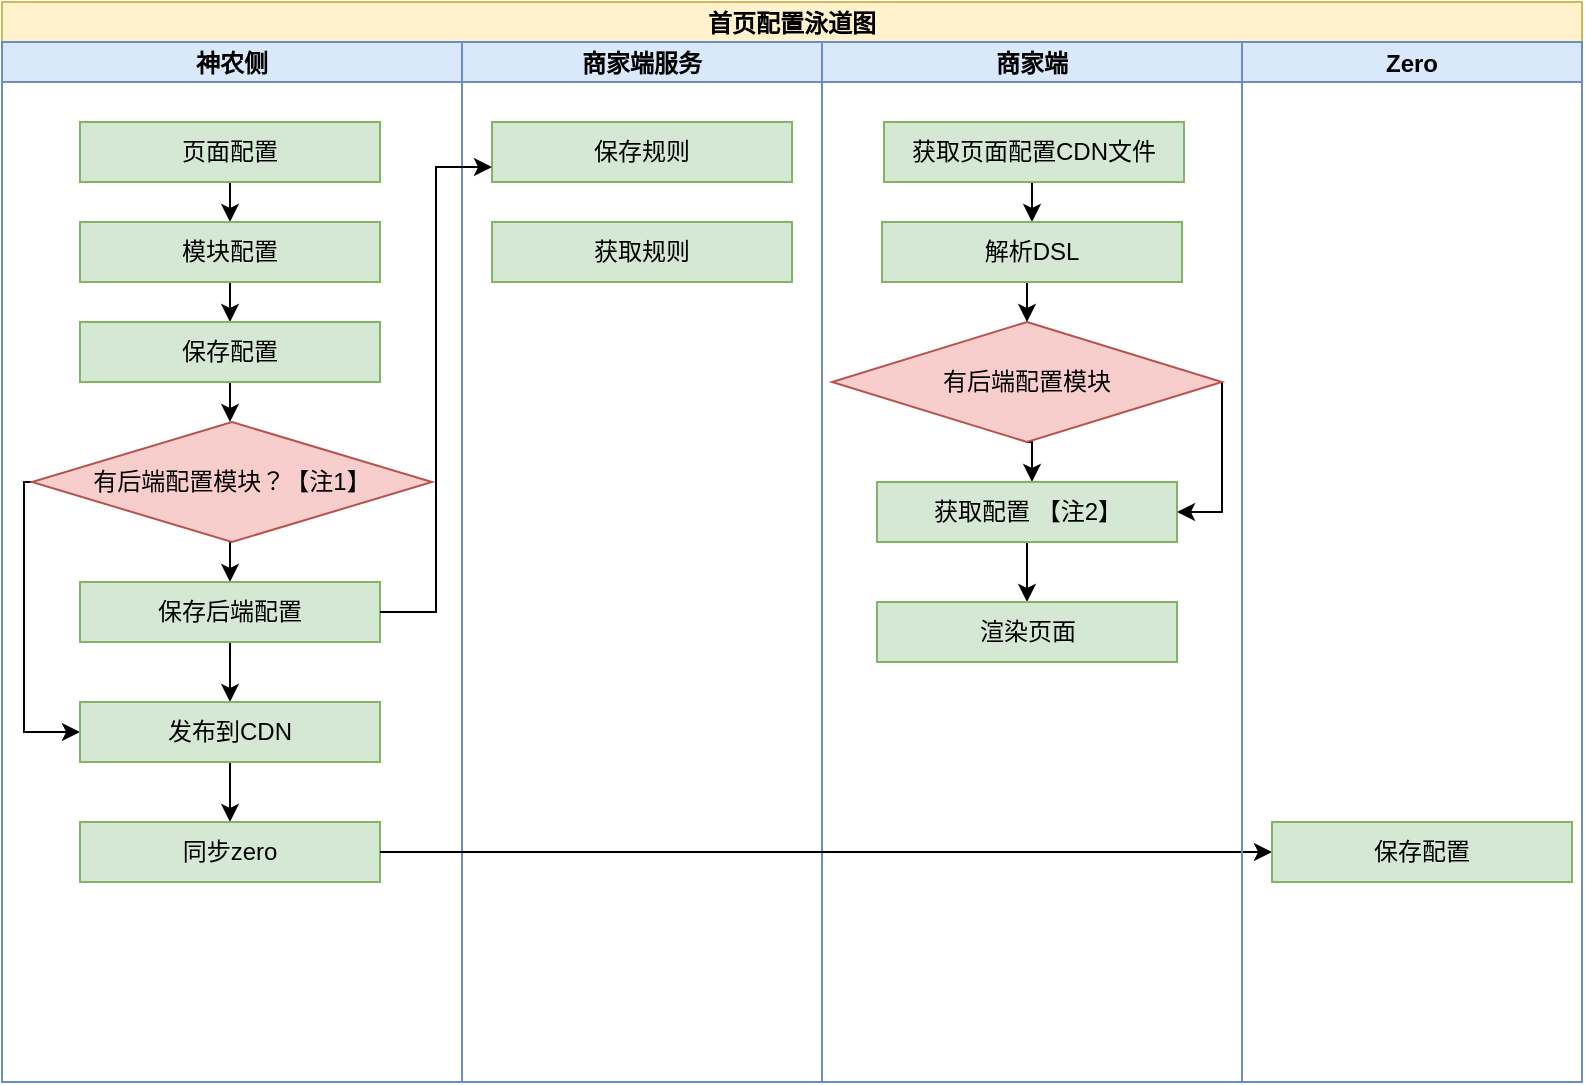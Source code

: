 <mxfile version="16.2.6" type="github">
  <diagram id="vu_ENW9BHtDXbUHurVaX" name="Page-1">
    <mxGraphModel dx="706" dy="603" grid="1" gridSize="10" guides="1" tooltips="1" connect="1" arrows="1" fold="1" page="1" pageScale="1" pageWidth="827" pageHeight="1169" math="0" shadow="0">
      <root>
        <mxCell id="0" />
        <mxCell id="1" parent="0" />
        <mxCell id="evaJ3xZv_cRw8n1gjBS3-2" value="首页配置泳道图" style="swimlane;childLayout=stackLayout;resizeParent=1;resizeParentMax=0;startSize=20;fillColor=#fff2cc;strokeColor=#d6b656;" vertex="1" parent="1">
          <mxGeometry x="29" y="60" width="790" height="540" as="geometry" />
        </mxCell>
        <mxCell id="evaJ3xZv_cRw8n1gjBS3-3" value="神农侧" style="swimlane;startSize=20;fillColor=#dae8fc;strokeColor=#6c8ebf;" vertex="1" parent="evaJ3xZv_cRw8n1gjBS3-2">
          <mxGeometry y="20" width="230" height="520" as="geometry" />
        </mxCell>
        <mxCell id="evaJ3xZv_cRw8n1gjBS3-36" style="edgeStyle=orthogonalEdgeStyle;rounded=0;orthogonalLoop=1;jettySize=auto;html=1;exitX=0.5;exitY=1;exitDx=0;exitDy=0;entryX=0.5;entryY=0;entryDx=0;entryDy=0;" edge="1" parent="evaJ3xZv_cRw8n1gjBS3-3" source="evaJ3xZv_cRw8n1gjBS3-8" target="evaJ3xZv_cRw8n1gjBS3-9">
          <mxGeometry relative="1" as="geometry" />
        </mxCell>
        <mxCell id="evaJ3xZv_cRw8n1gjBS3-8" value="页面配置" style="rounded=0;whiteSpace=wrap;html=1;fillColor=#d5e8d4;strokeColor=#82b366;" vertex="1" parent="evaJ3xZv_cRw8n1gjBS3-3">
          <mxGeometry x="39" y="40" width="150" height="30" as="geometry" />
        </mxCell>
        <mxCell id="evaJ3xZv_cRw8n1gjBS3-37" style="edgeStyle=orthogonalEdgeStyle;rounded=0;orthogonalLoop=1;jettySize=auto;html=1;exitX=0.5;exitY=1;exitDx=0;exitDy=0;entryX=0.5;entryY=0;entryDx=0;entryDy=0;" edge="1" parent="evaJ3xZv_cRw8n1gjBS3-3" source="evaJ3xZv_cRw8n1gjBS3-9" target="evaJ3xZv_cRw8n1gjBS3-11">
          <mxGeometry relative="1" as="geometry" />
        </mxCell>
        <mxCell id="evaJ3xZv_cRw8n1gjBS3-9" value="模块配置" style="rounded=0;whiteSpace=wrap;html=1;fillColor=#d5e8d4;strokeColor=#82b366;" vertex="1" parent="evaJ3xZv_cRw8n1gjBS3-3">
          <mxGeometry x="39" y="90" width="150" height="30" as="geometry" />
        </mxCell>
        <mxCell id="evaJ3xZv_cRw8n1gjBS3-43" style="edgeStyle=orthogonalEdgeStyle;rounded=0;orthogonalLoop=1;jettySize=auto;html=1;exitX=0;exitY=0.5;exitDx=0;exitDy=0;entryX=0;entryY=0.5;entryDx=0;entryDy=0;" edge="1" parent="evaJ3xZv_cRw8n1gjBS3-3" source="evaJ3xZv_cRw8n1gjBS3-10" target="evaJ3xZv_cRw8n1gjBS3-26">
          <mxGeometry relative="1" as="geometry">
            <Array as="points">
              <mxPoint x="11" y="220" />
              <mxPoint x="11" y="345" />
            </Array>
          </mxGeometry>
        </mxCell>
        <mxCell id="evaJ3xZv_cRw8n1gjBS3-44" style="edgeStyle=orthogonalEdgeStyle;rounded=0;orthogonalLoop=1;jettySize=auto;html=1;exitX=0.5;exitY=1;exitDx=0;exitDy=0;entryX=0.5;entryY=0;entryDx=0;entryDy=0;" edge="1" parent="evaJ3xZv_cRw8n1gjBS3-3" source="evaJ3xZv_cRw8n1gjBS3-10" target="evaJ3xZv_cRw8n1gjBS3-25">
          <mxGeometry relative="1" as="geometry" />
        </mxCell>
        <mxCell id="evaJ3xZv_cRw8n1gjBS3-10" value="有后端配置模块？【注1】" style="rhombus;whiteSpace=wrap;html=1;fillColor=#f8cecc;strokeColor=#b85450;" vertex="1" parent="evaJ3xZv_cRw8n1gjBS3-3">
          <mxGeometry x="15" y="190" width="200" height="60" as="geometry" />
        </mxCell>
        <mxCell id="evaJ3xZv_cRw8n1gjBS3-38" style="edgeStyle=orthogonalEdgeStyle;rounded=0;orthogonalLoop=1;jettySize=auto;html=1;exitX=0.5;exitY=1;exitDx=0;exitDy=0;entryX=0.5;entryY=0;entryDx=0;entryDy=0;" edge="1" parent="evaJ3xZv_cRw8n1gjBS3-3" source="evaJ3xZv_cRw8n1gjBS3-11">
          <mxGeometry relative="1" as="geometry">
            <mxPoint x="114" y="190" as="targetPoint" />
          </mxGeometry>
        </mxCell>
        <mxCell id="evaJ3xZv_cRw8n1gjBS3-11" value="保存配置" style="rounded=0;whiteSpace=wrap;html=1;fillColor=#d5e8d4;strokeColor=#82b366;" vertex="1" parent="evaJ3xZv_cRw8n1gjBS3-3">
          <mxGeometry x="39" y="140" width="150" height="30" as="geometry" />
        </mxCell>
        <mxCell id="evaJ3xZv_cRw8n1gjBS3-40" style="edgeStyle=orthogonalEdgeStyle;rounded=0;orthogonalLoop=1;jettySize=auto;html=1;exitX=0.5;exitY=1;exitDx=0;exitDy=0;entryX=0.5;entryY=0;entryDx=0;entryDy=0;" edge="1" parent="evaJ3xZv_cRw8n1gjBS3-3" source="evaJ3xZv_cRw8n1gjBS3-25" target="evaJ3xZv_cRw8n1gjBS3-26">
          <mxGeometry relative="1" as="geometry" />
        </mxCell>
        <mxCell id="evaJ3xZv_cRw8n1gjBS3-25" value="保存后端配置" style="rounded=0;whiteSpace=wrap;html=1;fillColor=#d5e8d4;strokeColor=#82b366;" vertex="1" parent="evaJ3xZv_cRw8n1gjBS3-3">
          <mxGeometry x="39" y="270" width="150" height="30" as="geometry" />
        </mxCell>
        <mxCell id="evaJ3xZv_cRw8n1gjBS3-53" style="edgeStyle=orthogonalEdgeStyle;rounded=0;orthogonalLoop=1;jettySize=auto;html=1;exitX=0.5;exitY=1;exitDx=0;exitDy=0;entryX=0.5;entryY=0;entryDx=0;entryDy=0;" edge="1" parent="evaJ3xZv_cRw8n1gjBS3-3" source="evaJ3xZv_cRw8n1gjBS3-26" target="evaJ3xZv_cRw8n1gjBS3-52">
          <mxGeometry relative="1" as="geometry" />
        </mxCell>
        <mxCell id="evaJ3xZv_cRw8n1gjBS3-26" value="发布到CDN" style="rounded=0;whiteSpace=wrap;html=1;fillColor=#d5e8d4;strokeColor=#82b366;" vertex="1" parent="evaJ3xZv_cRw8n1gjBS3-3">
          <mxGeometry x="39" y="330" width="150" height="30" as="geometry" />
        </mxCell>
        <mxCell id="evaJ3xZv_cRw8n1gjBS3-52" value="同步zero" style="rounded=0;whiteSpace=wrap;html=1;fillColor=#d5e8d4;strokeColor=#82b366;" vertex="1" parent="evaJ3xZv_cRw8n1gjBS3-3">
          <mxGeometry x="39" y="390" width="150" height="30" as="geometry" />
        </mxCell>
        <mxCell id="evaJ3xZv_cRw8n1gjBS3-4" value="商家端服务" style="swimlane;startSize=20;fillColor=#dae8fc;strokeColor=#6c8ebf;" vertex="1" parent="evaJ3xZv_cRw8n1gjBS3-2">
          <mxGeometry x="230" y="20" width="180" height="520" as="geometry" />
        </mxCell>
        <mxCell id="evaJ3xZv_cRw8n1gjBS3-24" value="保存规则" style="rounded=0;whiteSpace=wrap;html=1;fillColor=#d5e8d4;strokeColor=#82b366;" vertex="1" parent="evaJ3xZv_cRw8n1gjBS3-4">
          <mxGeometry x="15" y="40" width="150" height="30" as="geometry" />
        </mxCell>
        <mxCell id="evaJ3xZv_cRw8n1gjBS3-33" value="获取规则" style="rounded=0;whiteSpace=wrap;html=1;fillColor=#d5e8d4;strokeColor=#82b366;" vertex="1" parent="evaJ3xZv_cRw8n1gjBS3-4">
          <mxGeometry x="15" y="90" width="150" height="30" as="geometry" />
        </mxCell>
        <mxCell id="evaJ3xZv_cRw8n1gjBS3-5" value="商家端" style="swimlane;startSize=20;fillColor=#dae8fc;strokeColor=#6c8ebf;" vertex="1" parent="evaJ3xZv_cRw8n1gjBS3-2">
          <mxGeometry x="410" y="20" width="210" height="520" as="geometry" />
        </mxCell>
        <mxCell id="evaJ3xZv_cRw8n1gjBS3-46" style="edgeStyle=orthogonalEdgeStyle;rounded=0;orthogonalLoop=1;jettySize=auto;html=1;exitX=0.5;exitY=1;exitDx=0;exitDy=0;entryX=0.5;entryY=0;entryDx=0;entryDy=0;" edge="1" parent="evaJ3xZv_cRw8n1gjBS3-5" source="evaJ3xZv_cRw8n1gjBS3-28" target="evaJ3xZv_cRw8n1gjBS3-29">
          <mxGeometry relative="1" as="geometry" />
        </mxCell>
        <mxCell id="evaJ3xZv_cRw8n1gjBS3-28" value="获取页面配置CDN文件" style="rounded=0;whiteSpace=wrap;html=1;fillColor=#d5e8d4;strokeColor=#82b366;" vertex="1" parent="evaJ3xZv_cRw8n1gjBS3-5">
          <mxGeometry x="31" y="40" width="150" height="30" as="geometry" />
        </mxCell>
        <mxCell id="evaJ3xZv_cRw8n1gjBS3-47" style="edgeStyle=orthogonalEdgeStyle;rounded=0;orthogonalLoop=1;jettySize=auto;html=1;exitX=0.5;exitY=1;exitDx=0;exitDy=0;entryX=0.5;entryY=0;entryDx=0;entryDy=0;" edge="1" parent="evaJ3xZv_cRw8n1gjBS3-5" source="evaJ3xZv_cRw8n1gjBS3-29" target="evaJ3xZv_cRw8n1gjBS3-31">
          <mxGeometry relative="1" as="geometry" />
        </mxCell>
        <mxCell id="evaJ3xZv_cRw8n1gjBS3-29" value="解析DSL" style="rounded=0;whiteSpace=wrap;html=1;fillColor=#d5e8d4;strokeColor=#82b366;" vertex="1" parent="evaJ3xZv_cRw8n1gjBS3-5">
          <mxGeometry x="30" y="90" width="150" height="30" as="geometry" />
        </mxCell>
        <mxCell id="evaJ3xZv_cRw8n1gjBS3-48" style="edgeStyle=orthogonalEdgeStyle;rounded=0;orthogonalLoop=1;jettySize=auto;html=1;exitX=0.5;exitY=1;exitDx=0;exitDy=0;entryX=0.5;entryY=0;entryDx=0;entryDy=0;" edge="1" parent="evaJ3xZv_cRw8n1gjBS3-5" source="evaJ3xZv_cRw8n1gjBS3-31">
          <mxGeometry relative="1" as="geometry">
            <mxPoint x="105" y="220" as="targetPoint" />
          </mxGeometry>
        </mxCell>
        <mxCell id="evaJ3xZv_cRw8n1gjBS3-50" style="edgeStyle=orthogonalEdgeStyle;rounded=0;orthogonalLoop=1;jettySize=auto;html=1;exitX=1;exitY=0.5;exitDx=0;exitDy=0;entryX=1;entryY=0.5;entryDx=0;entryDy=0;" edge="1" parent="evaJ3xZv_cRw8n1gjBS3-5" source="evaJ3xZv_cRw8n1gjBS3-31" target="evaJ3xZv_cRw8n1gjBS3-34">
          <mxGeometry relative="1" as="geometry">
            <Array as="points">
              <mxPoint x="200" y="235" />
            </Array>
          </mxGeometry>
        </mxCell>
        <mxCell id="evaJ3xZv_cRw8n1gjBS3-31" value="有后端配置模块" style="rhombus;whiteSpace=wrap;html=1;fillColor=#f8cecc;strokeColor=#b85450;" vertex="1" parent="evaJ3xZv_cRw8n1gjBS3-5">
          <mxGeometry x="5" y="140" width="195" height="60" as="geometry" />
        </mxCell>
        <mxCell id="evaJ3xZv_cRw8n1gjBS3-51" style="edgeStyle=orthogonalEdgeStyle;rounded=0;orthogonalLoop=1;jettySize=auto;html=1;exitX=0.5;exitY=1;exitDx=0;exitDy=0;entryX=0.5;entryY=0;entryDx=0;entryDy=0;" edge="1" parent="evaJ3xZv_cRw8n1gjBS3-5" source="evaJ3xZv_cRw8n1gjBS3-34" target="evaJ3xZv_cRw8n1gjBS3-35">
          <mxGeometry relative="1" as="geometry" />
        </mxCell>
        <mxCell id="evaJ3xZv_cRw8n1gjBS3-34" value="获取配置 【注2】" style="rounded=0;whiteSpace=wrap;html=1;fillColor=#d5e8d4;strokeColor=#82b366;" vertex="1" parent="evaJ3xZv_cRw8n1gjBS3-5">
          <mxGeometry x="27.5" y="220" width="150" height="30" as="geometry" />
        </mxCell>
        <mxCell id="evaJ3xZv_cRw8n1gjBS3-35" value="渲染页面" style="rounded=0;whiteSpace=wrap;html=1;fillColor=#d5e8d4;strokeColor=#82b366;" vertex="1" parent="evaJ3xZv_cRw8n1gjBS3-5">
          <mxGeometry x="27.5" y="280" width="150" height="30" as="geometry" />
        </mxCell>
        <mxCell id="evaJ3xZv_cRw8n1gjBS3-45" style="edgeStyle=orthogonalEdgeStyle;rounded=0;orthogonalLoop=1;jettySize=auto;html=1;exitX=1;exitY=0.5;exitDx=0;exitDy=0;entryX=0;entryY=0.75;entryDx=0;entryDy=0;" edge="1" parent="evaJ3xZv_cRw8n1gjBS3-2" source="evaJ3xZv_cRw8n1gjBS3-25" target="evaJ3xZv_cRw8n1gjBS3-24">
          <mxGeometry relative="1" as="geometry" />
        </mxCell>
        <mxCell id="evaJ3xZv_cRw8n1gjBS3-56" style="edgeStyle=orthogonalEdgeStyle;rounded=0;orthogonalLoop=1;jettySize=auto;html=1;exitX=1;exitY=0.5;exitDx=0;exitDy=0;entryX=0;entryY=0.5;entryDx=0;entryDy=0;" edge="1" parent="evaJ3xZv_cRw8n1gjBS3-2" source="evaJ3xZv_cRw8n1gjBS3-52" target="evaJ3xZv_cRw8n1gjBS3-27">
          <mxGeometry relative="1" as="geometry" />
        </mxCell>
        <mxCell id="evaJ3xZv_cRw8n1gjBS3-23" value="Zero" style="swimlane;startSize=20;fillColor=#dae8fc;strokeColor=#6c8ebf;" vertex="1" parent="evaJ3xZv_cRw8n1gjBS3-2">
          <mxGeometry x="620" y="20" width="170" height="520" as="geometry" />
        </mxCell>
        <mxCell id="evaJ3xZv_cRw8n1gjBS3-27" value="保存配置" style="rounded=0;whiteSpace=wrap;html=1;fillColor=#d5e8d4;strokeColor=#82b366;" vertex="1" parent="evaJ3xZv_cRw8n1gjBS3-23">
          <mxGeometry x="15" y="390" width="150" height="30" as="geometry" />
        </mxCell>
      </root>
    </mxGraphModel>
  </diagram>
</mxfile>
